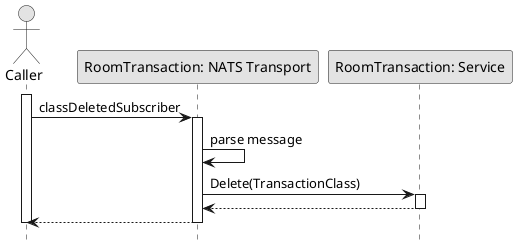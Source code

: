 @startuml SubscribeClassDeleted

skinparam ConditionStyle hline
skinparam Monochrome true
skinparam Shadowing false
hide footbox

actor Caller
participant "RoomTransaction: NATS Transport" as RoomTransactionNATSTransport
participant "RoomTransaction: Service" as RoomTransactionService

activate Caller

Caller->RoomTransactionNATSTransport: classDeletedSubscriber
activate RoomTransactionNATSTransport
RoomTransactionNATSTransport->RoomTransactionNATSTransport: parse message
RoomTransactionNATSTransport->RoomTransactionService: Delete(TransactionClass)
activate RoomTransactionService
RoomTransactionService-->RoomTransactionNATSTransport
deactivate RoomTransactionService
RoomTransactionNATSTransport-->Caller
deactivate RoomTransactionNATSTransport

deactivate Caller

@enduml